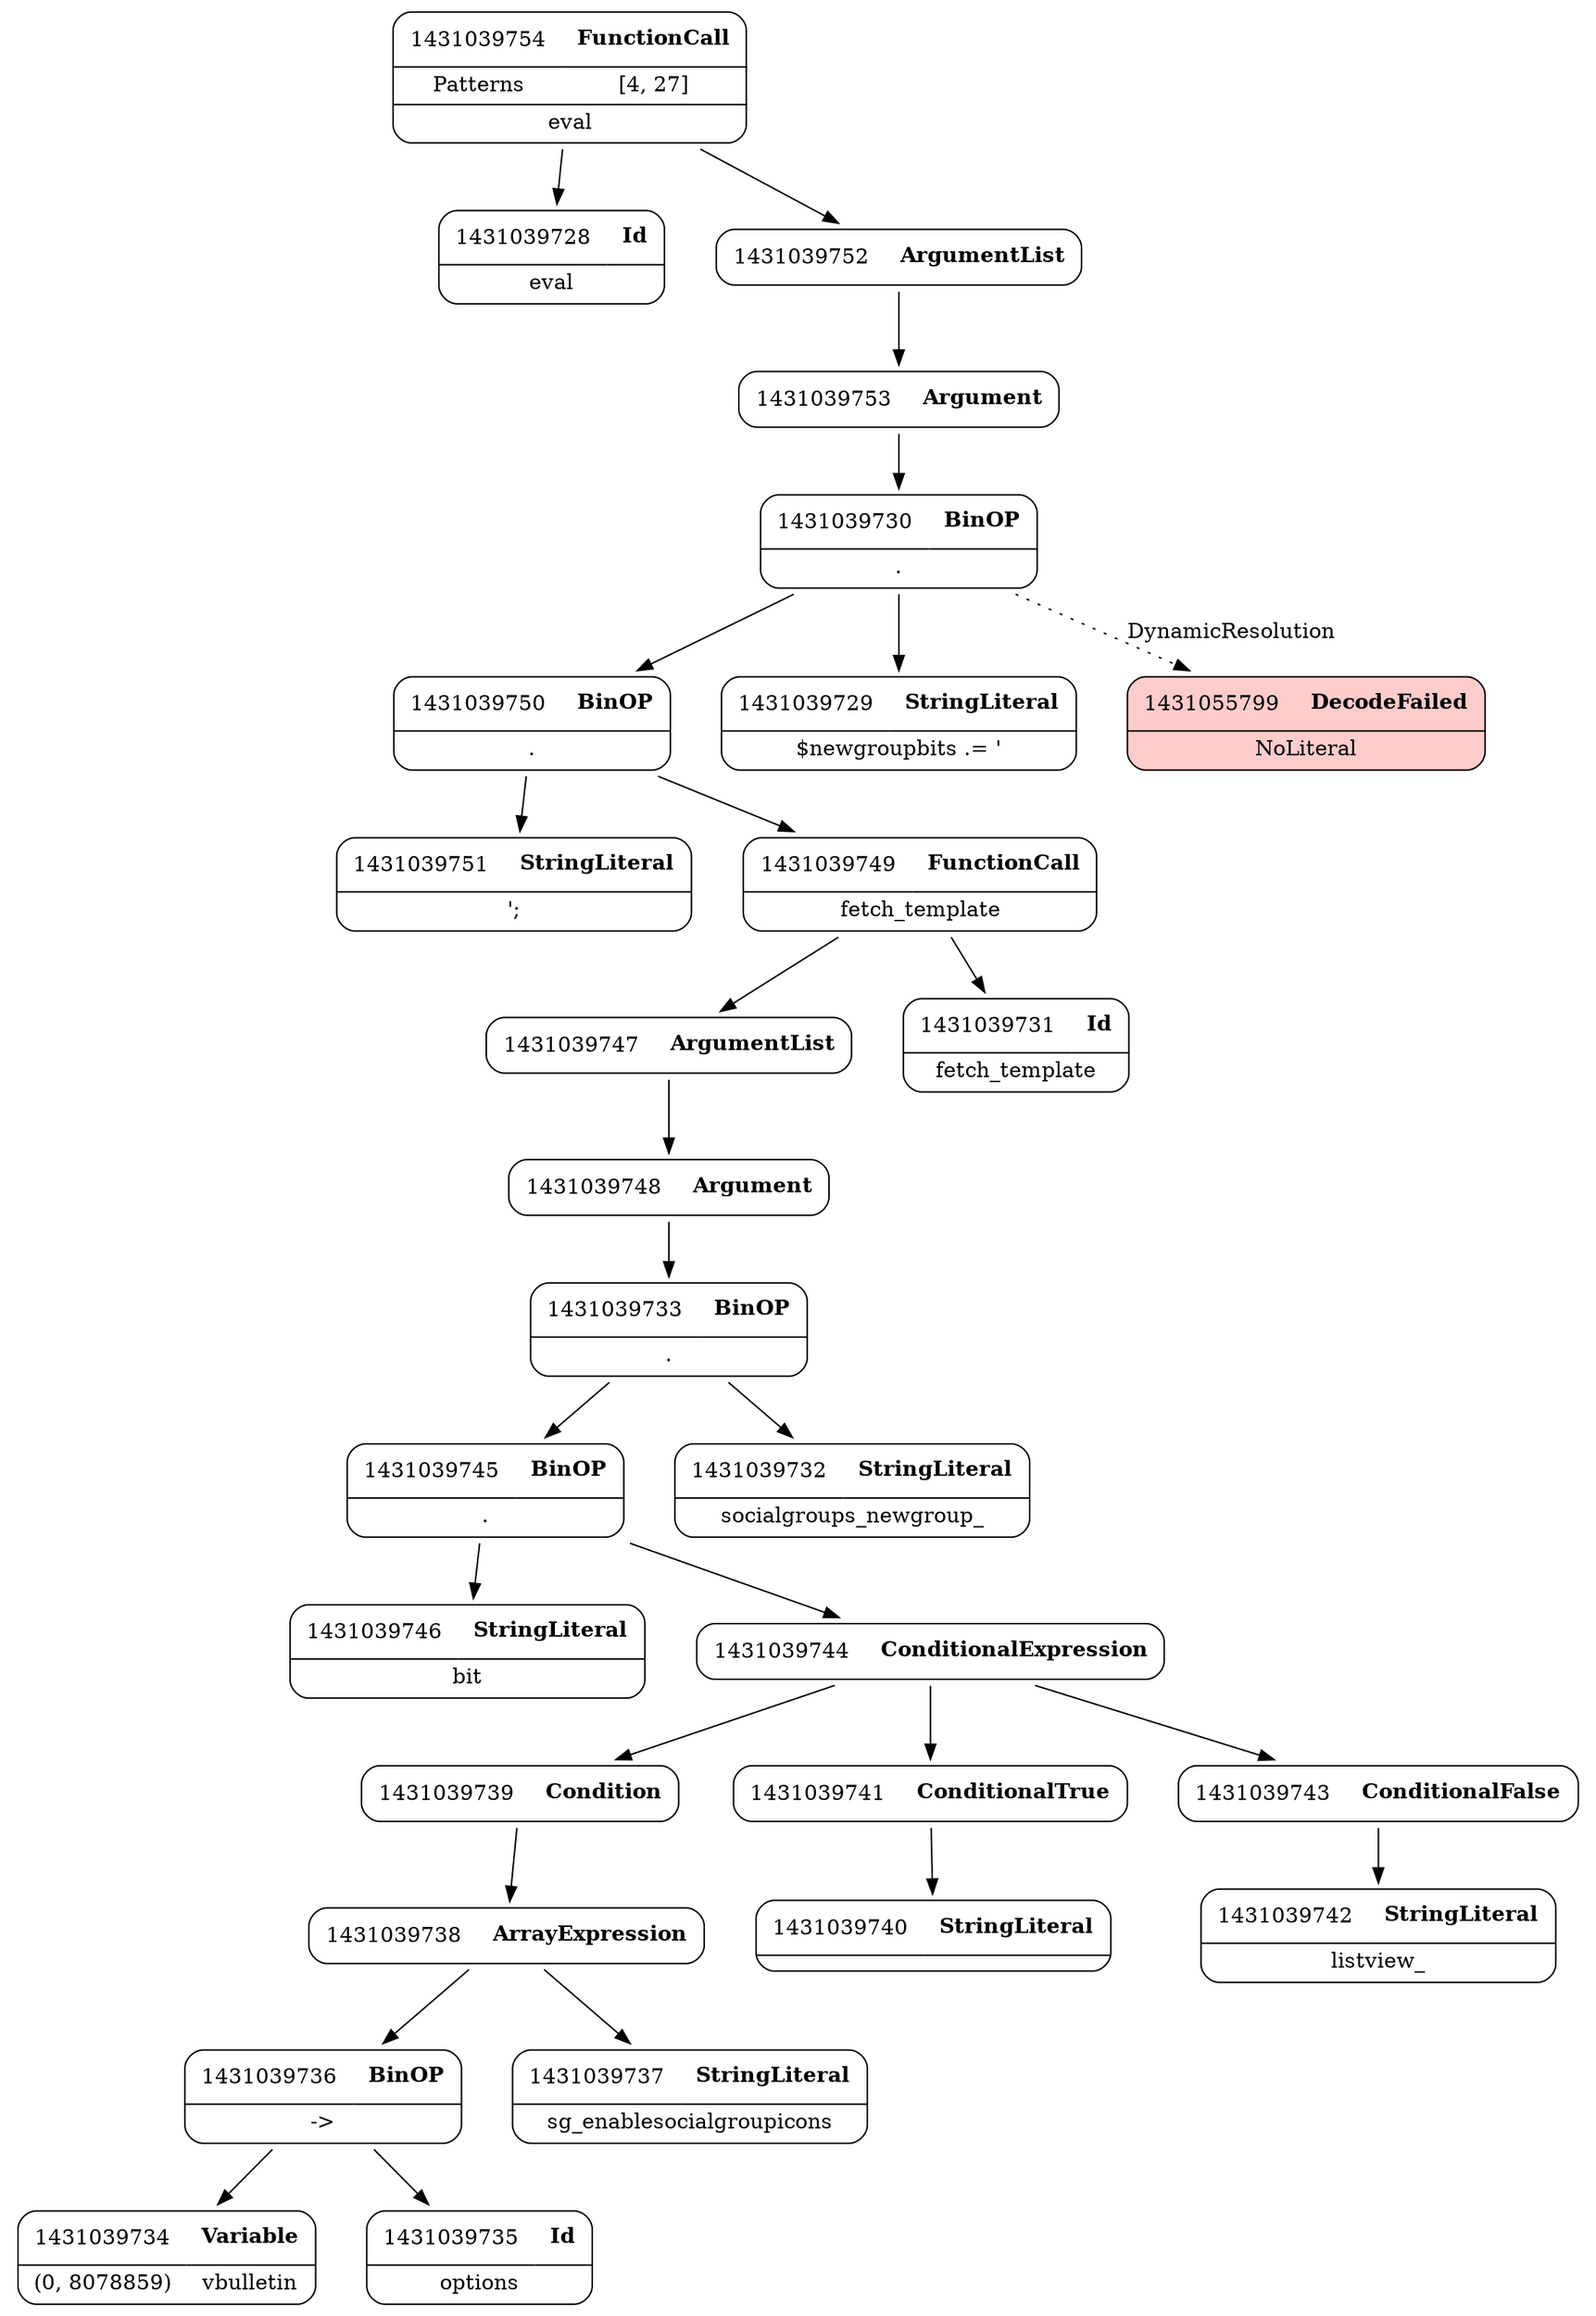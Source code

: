digraph ast {
node [shape=none];
1431039754 [label=<<TABLE border='1' cellspacing='0' cellpadding='10' style='rounded' ><TR><TD border='0'>1431039754</TD><TD border='0'><B>FunctionCall</B></TD></TR><HR/><TR><TD border='0' cellpadding='5'>Patterns</TD><TD border='0' cellpadding='5'>[4, 27]</TD></TR><HR/><TR><TD border='0' cellpadding='5' colspan='2'>eval</TD></TR></TABLE>>];
1431039754 -> 1431039728 [weight=2];
1431039754 -> 1431039752 [weight=2];
1431039753 [label=<<TABLE border='1' cellspacing='0' cellpadding='10' style='rounded' ><TR><TD border='0'>1431039753</TD><TD border='0'><B>Argument</B></TD></TR></TABLE>>];
1431039753 -> 1431039730 [weight=2];
1431039752 [label=<<TABLE border='1' cellspacing='0' cellpadding='10' style='rounded' ><TR><TD border='0'>1431039752</TD><TD border='0'><B>ArgumentList</B></TD></TR></TABLE>>];
1431039752 -> 1431039753 [weight=2];
1431039747 [label=<<TABLE border='1' cellspacing='0' cellpadding='10' style='rounded' ><TR><TD border='0'>1431039747</TD><TD border='0'><B>ArgumentList</B></TD></TR></TABLE>>];
1431039747 -> 1431039748 [weight=2];
1431039746 [label=<<TABLE border='1' cellspacing='0' cellpadding='10' style='rounded' ><TR><TD border='0'>1431039746</TD><TD border='0'><B>StringLiteral</B></TD></TR><HR/><TR><TD border='0' cellpadding='5' colspan='2'>bit</TD></TR></TABLE>>];
1431039745 [label=<<TABLE border='1' cellspacing='0' cellpadding='10' style='rounded' ><TR><TD border='0'>1431039745</TD><TD border='0'><B>BinOP</B></TD></TR><HR/><TR><TD border='0' cellpadding='5' colspan='2'>.</TD></TR></TABLE>>];
1431039745 -> 1431039744 [weight=2];
1431039745 -> 1431039746 [weight=2];
1431039744 [label=<<TABLE border='1' cellspacing='0' cellpadding='10' style='rounded' ><TR><TD border='0'>1431039744</TD><TD border='0'><B>ConditionalExpression</B></TD></TR></TABLE>>];
1431039744 -> 1431039739 [weight=2];
1431039744 -> 1431039741 [weight=2];
1431039744 -> 1431039743 [weight=2];
1431039751 [label=<<TABLE border='1' cellspacing='0' cellpadding='10' style='rounded' ><TR><TD border='0'>1431039751</TD><TD border='0'><B>StringLiteral</B></TD></TR><HR/><TR><TD border='0' cellpadding='5' colspan='2'>';</TD></TR></TABLE>>];
1431039750 [label=<<TABLE border='1' cellspacing='0' cellpadding='10' style='rounded' ><TR><TD border='0'>1431039750</TD><TD border='0'><B>BinOP</B></TD></TR><HR/><TR><TD border='0' cellpadding='5' colspan='2'>.</TD></TR></TABLE>>];
1431039750 -> 1431039749 [weight=2];
1431039750 -> 1431039751 [weight=2];
1431039749 [label=<<TABLE border='1' cellspacing='0' cellpadding='10' style='rounded' ><TR><TD border='0'>1431039749</TD><TD border='0'><B>FunctionCall</B></TD></TR><HR/><TR><TD border='0' cellpadding='5' colspan='2'>fetch_template</TD></TR></TABLE>>];
1431039749 -> 1431039731 [weight=2];
1431039749 -> 1431039747 [weight=2];
1431039748 [label=<<TABLE border='1' cellspacing='0' cellpadding='10' style='rounded' ><TR><TD border='0'>1431039748</TD><TD border='0'><B>Argument</B></TD></TR></TABLE>>];
1431039748 -> 1431039733 [weight=2];
1431039739 [label=<<TABLE border='1' cellspacing='0' cellpadding='10' style='rounded' ><TR><TD border='0'>1431039739</TD><TD border='0'><B>Condition</B></TD></TR></TABLE>>];
1431039739 -> 1431039738 [weight=2];
1431039738 [label=<<TABLE border='1' cellspacing='0' cellpadding='10' style='rounded' ><TR><TD border='0'>1431039738</TD><TD border='0'><B>ArrayExpression</B></TD></TR></TABLE>>];
1431039738 -> 1431039736 [weight=2];
1431039738 -> 1431039737 [weight=2];
1431039737 [label=<<TABLE border='1' cellspacing='0' cellpadding='10' style='rounded' ><TR><TD border='0'>1431039737</TD><TD border='0'><B>StringLiteral</B></TD></TR><HR/><TR><TD border='0' cellpadding='5' colspan='2'>sg_enablesocialgroupicons</TD></TR></TABLE>>];
1431039736 [label=<<TABLE border='1' cellspacing='0' cellpadding='10' style='rounded' ><TR><TD border='0'>1431039736</TD><TD border='0'><B>BinOP</B></TD></TR><HR/><TR><TD border='0' cellpadding='5' colspan='2'>-&gt;</TD></TR></TABLE>>];
1431039736 -> 1431039734 [weight=2];
1431039736 -> 1431039735 [weight=2];
1431039743 [label=<<TABLE border='1' cellspacing='0' cellpadding='10' style='rounded' ><TR><TD border='0'>1431039743</TD><TD border='0'><B>ConditionalFalse</B></TD></TR></TABLE>>];
1431039743 -> 1431039742 [weight=2];
1431039742 [label=<<TABLE border='1' cellspacing='0' cellpadding='10' style='rounded' ><TR><TD border='0'>1431039742</TD><TD border='0'><B>StringLiteral</B></TD></TR><HR/><TR><TD border='0' cellpadding='5' colspan='2'>listview_</TD></TR></TABLE>>];
1431039741 [label=<<TABLE border='1' cellspacing='0' cellpadding='10' style='rounded' ><TR><TD border='0'>1431039741</TD><TD border='0'><B>ConditionalTrue</B></TD></TR></TABLE>>];
1431039741 -> 1431039740 [weight=2];
1431039740 [label=<<TABLE border='1' cellspacing='0' cellpadding='10' style='rounded' ><TR><TD border='0'>1431039740</TD><TD border='0'><B>StringLiteral</B></TD></TR><HR/><TR><TD border='0' cellpadding='5' colspan='2'></TD></TR></TABLE>>];
1431039731 [label=<<TABLE border='1' cellspacing='0' cellpadding='10' style='rounded' ><TR><TD border='0'>1431039731</TD><TD border='0'><B>Id</B></TD></TR><HR/><TR><TD border='0' cellpadding='5' colspan='2'>fetch_template</TD></TR></TABLE>>];
1431039730 [label=<<TABLE border='1' cellspacing='0' cellpadding='10' style='rounded' ><TR><TD border='0'>1431039730</TD><TD border='0'><B>BinOP</B></TD></TR><HR/><TR><TD border='0' cellpadding='5' colspan='2'>.</TD></TR></TABLE>>];
1431039730 -> 1431039729 [weight=2];
1431039730 -> 1431039750 [weight=2];
1431039730 -> 1431055799 [style=dotted,label=DynamicResolution];
1431039729 [label=<<TABLE border='1' cellspacing='0' cellpadding='10' style='rounded' ><TR><TD border='0'>1431039729</TD><TD border='0'><B>StringLiteral</B></TD></TR><HR/><TR><TD border='0' cellpadding='5' colspan='2'>$newgroupbits .= '</TD></TR></TABLE>>];
1431039728 [label=<<TABLE border='1' cellspacing='0' cellpadding='10' style='rounded' ><TR><TD border='0'>1431039728</TD><TD border='0'><B>Id</B></TD></TR><HR/><TR><TD border='0' cellpadding='5' colspan='2'>eval</TD></TR></TABLE>>];
1431055799 [label=<<TABLE border='1' cellspacing='0' cellpadding='10' style='rounded' bgcolor='#FFCCCC' ><TR><TD border='0'>1431055799</TD><TD border='0'><B>DecodeFailed</B></TD></TR><HR/><TR><TD border='0' cellpadding='5' colspan='2'>NoLiteral</TD></TR></TABLE>>];
1431039735 [label=<<TABLE border='1' cellspacing='0' cellpadding='10' style='rounded' ><TR><TD border='0'>1431039735</TD><TD border='0'><B>Id</B></TD></TR><HR/><TR><TD border='0' cellpadding='5' colspan='2'>options</TD></TR></TABLE>>];
1431039734 [label=<<TABLE border='1' cellspacing='0' cellpadding='10' style='rounded' ><TR><TD border='0'>1431039734</TD><TD border='0'><B>Variable</B></TD></TR><HR/><TR><TD border='0' cellpadding='5'>(0, 8078859)</TD><TD border='0' cellpadding='5'>vbulletin</TD></TR></TABLE>>];
1431039733 [label=<<TABLE border='1' cellspacing='0' cellpadding='10' style='rounded' ><TR><TD border='0'>1431039733</TD><TD border='0'><B>BinOP</B></TD></TR><HR/><TR><TD border='0' cellpadding='5' colspan='2'>.</TD></TR></TABLE>>];
1431039733 -> 1431039732 [weight=2];
1431039733 -> 1431039745 [weight=2];
1431039732 [label=<<TABLE border='1' cellspacing='0' cellpadding='10' style='rounded' ><TR><TD border='0'>1431039732</TD><TD border='0'><B>StringLiteral</B></TD></TR><HR/><TR><TD border='0' cellpadding='5' colspan='2'>socialgroups_newgroup_</TD></TR></TABLE>>];
}
